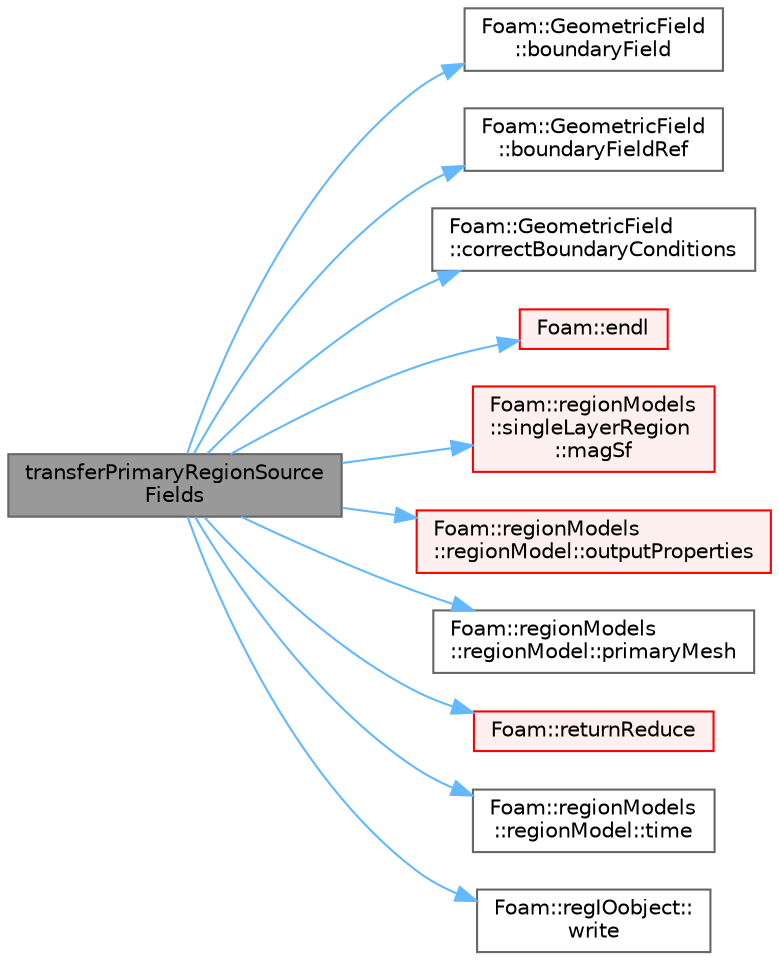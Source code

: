 digraph "transferPrimaryRegionSourceFields"
{
 // LATEX_PDF_SIZE
  bgcolor="transparent";
  edge [fontname=Helvetica,fontsize=10,labelfontname=Helvetica,labelfontsize=10];
  node [fontname=Helvetica,fontsize=10,shape=box,height=0.2,width=0.4];
  rankdir="LR";
  Node1 [id="Node000001",label="transferPrimaryRegionSource\lFields",height=0.2,width=0.4,color="gray40", fillcolor="grey60", style="filled", fontcolor="black",tooltip=" "];
  Node1 -> Node2 [id="edge1_Node000001_Node000002",color="steelblue1",style="solid",tooltip=" "];
  Node2 [id="Node000002",label="Foam::GeometricField\l::boundaryField",height=0.2,width=0.4,color="grey40", fillcolor="white", style="filled",URL="$classFoam_1_1GeometricField.html#accbc4534606b5a01dd074a8629a99f13",tooltip=" "];
  Node1 -> Node3 [id="edge2_Node000001_Node000003",color="steelblue1",style="solid",tooltip=" "];
  Node3 [id="Node000003",label="Foam::GeometricField\l::boundaryFieldRef",height=0.2,width=0.4,color="grey40", fillcolor="white", style="filled",URL="$classFoam_1_1GeometricField.html#a6edc5d66db5af23a74a30619ad7eed5a",tooltip=" "];
  Node1 -> Node4 [id="edge3_Node000001_Node000004",color="steelblue1",style="solid",tooltip=" "];
  Node4 [id="Node000004",label="Foam::GeometricField\l::correctBoundaryConditions",height=0.2,width=0.4,color="grey40", fillcolor="white", style="filled",URL="$classFoam_1_1GeometricField.html#acaf6878ef900e593c4b20812f1b567d6",tooltip=" "];
  Node1 -> Node5 [id="edge4_Node000001_Node000005",color="steelblue1",style="solid",tooltip=" "];
  Node5 [id="Node000005",label="Foam::endl",height=0.2,width=0.4,color="red", fillcolor="#FFF0F0", style="filled",URL="$namespaceFoam.html#a7d5eca45a323264dc5fe811500ebda47",tooltip=" "];
  Node1 -> Node9 [id="edge5_Node000001_Node000009",color="steelblue1",style="solid",tooltip=" "];
  Node9 [id="Node000009",label="Foam::regionModels\l::singleLayerRegion\l::magSf",height=0.2,width=0.4,color="red", fillcolor="#FFF0F0", style="filled",URL="$classFoam_1_1regionModels_1_1singleLayerRegion.html#a731a7fa3f5bd4f856355b52d64f38d1a",tooltip=" "];
  Node1 -> Node12 [id="edge6_Node000001_Node000012",color="steelblue1",style="solid",tooltip=" "];
  Node12 [id="Node000012",label="Foam::regionModels\l::regionModel::outputProperties",height=0.2,width=0.4,color="red", fillcolor="#FFF0F0", style="filled",URL="$classFoam_1_1regionModels_1_1regionModel.html#adec676154bcf91a502be115e6bf5137c",tooltip=" "];
  Node1 -> Node13 [id="edge7_Node000001_Node000013",color="steelblue1",style="solid",tooltip=" "];
  Node13 [id="Node000013",label="Foam::regionModels\l::regionModel::primaryMesh",height=0.2,width=0.4,color="grey40", fillcolor="white", style="filled",URL="$classFoam_1_1regionModels_1_1regionModel.html#ad7657593fa5de8fa730f98f5fd60146b",tooltip=" "];
  Node1 -> Node14 [id="edge8_Node000001_Node000014",color="steelblue1",style="solid",tooltip=" "];
  Node14 [id="Node000014",label="Foam::returnReduce",height=0.2,width=0.4,color="red", fillcolor="#FFF0F0", style="filled",URL="$namespaceFoam.html#acf61c6966eeded6a33f4925a2ab5240a",tooltip=" "];
  Node1 -> Node29 [id="edge9_Node000001_Node000029",color="steelblue1",style="solid",tooltip=" "];
  Node29 [id="Node000029",label="Foam::regionModels\l::regionModel::time",height=0.2,width=0.4,color="grey40", fillcolor="white", style="filled",URL="$classFoam_1_1regionModels_1_1regionModel.html#a6da2efe24eb125ba12790511a42aa05c",tooltip=" "];
  Node1 -> Node30 [id="edge10_Node000001_Node000030",color="steelblue1",style="solid",tooltip=" "];
  Node30 [id="Node000030",label="Foam::regIOobject::\lwrite",height=0.2,width=0.4,color="grey40", fillcolor="white", style="filled",URL="$classFoam_1_1regIOobject.html#ab5c6464172e07987bb9518ca648f94d7",tooltip=" "];
}
